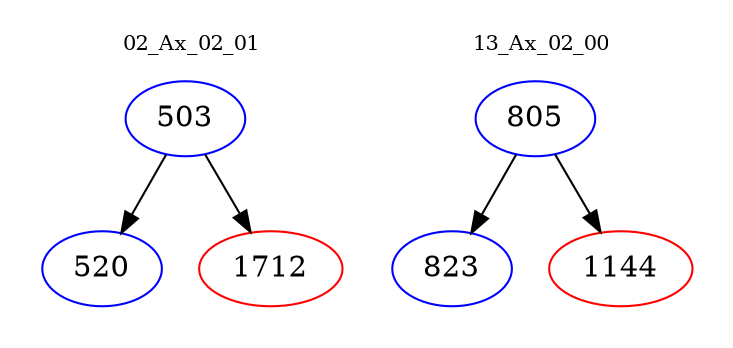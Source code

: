 digraph{
subgraph cluster_0 {
color = white
label = "02_Ax_02_01";
fontsize=10;
T0_503 [label="503", color="blue"]
T0_503 -> T0_520 [color="black"]
T0_520 [label="520", color="blue"]
T0_503 -> T0_1712 [color="black"]
T0_1712 [label="1712", color="red"]
}
subgraph cluster_1 {
color = white
label = "13_Ax_02_00";
fontsize=10;
T1_805 [label="805", color="blue"]
T1_805 -> T1_823 [color="black"]
T1_823 [label="823", color="blue"]
T1_805 -> T1_1144 [color="black"]
T1_1144 [label="1144", color="red"]
}
}

